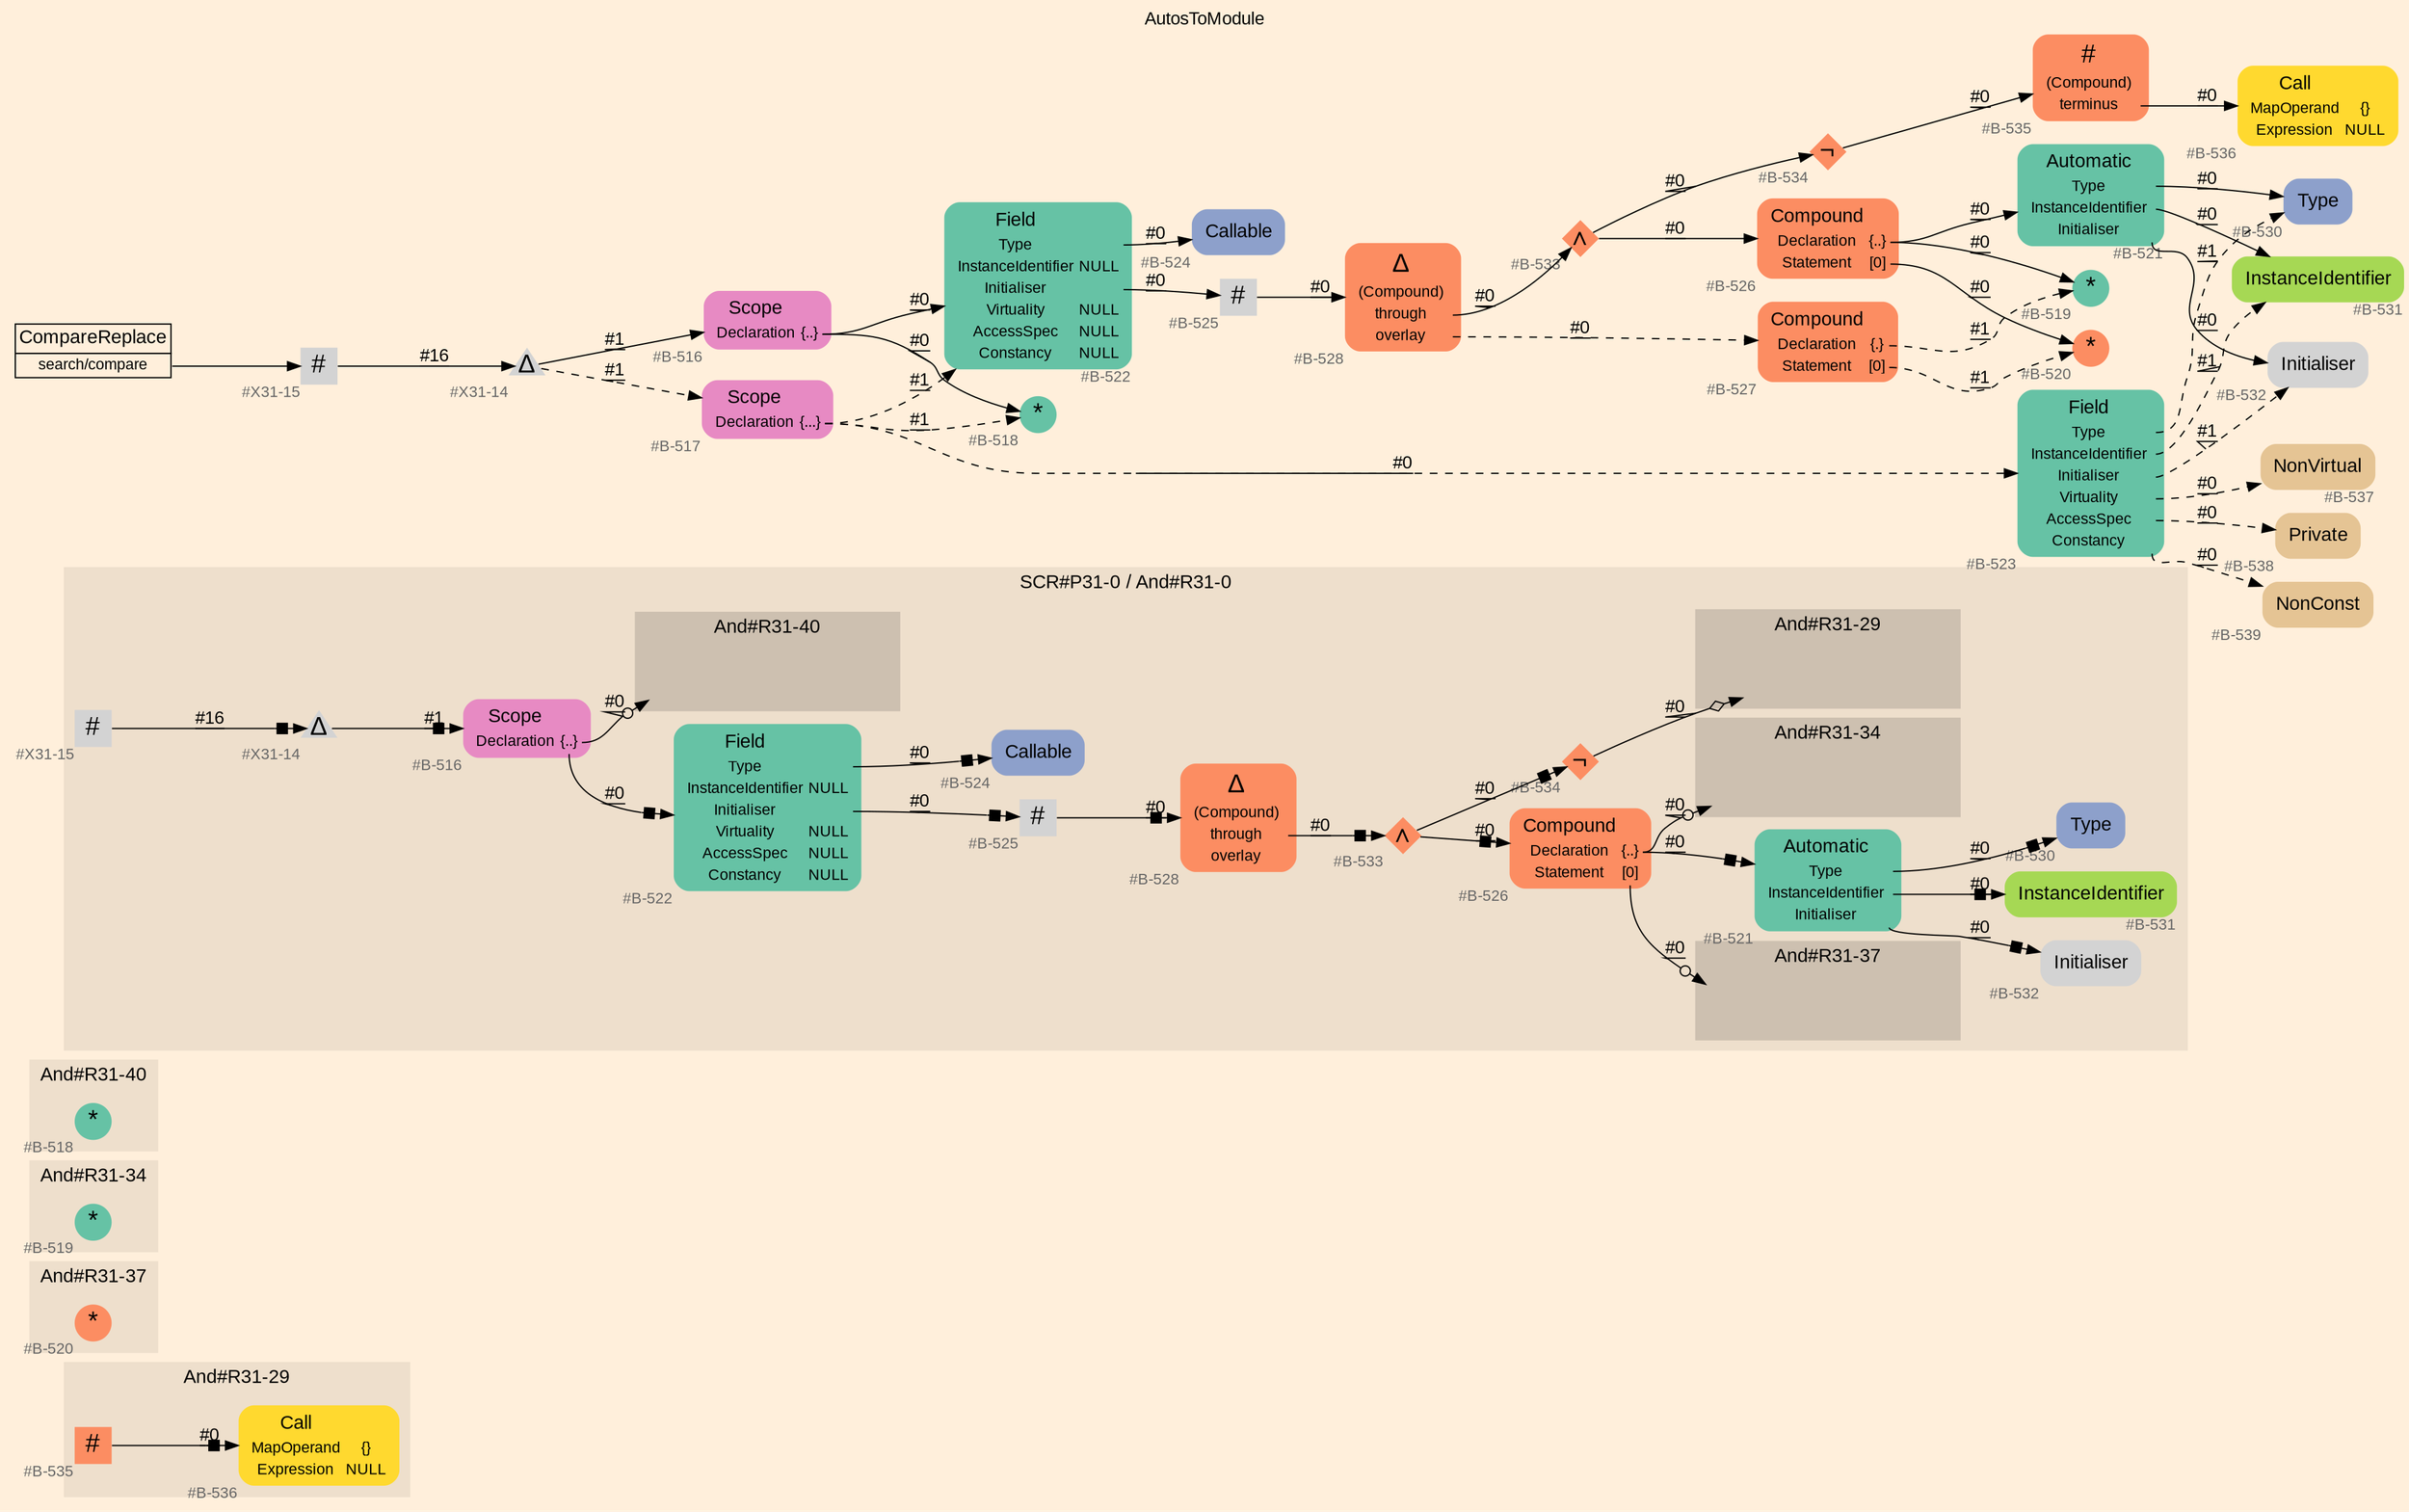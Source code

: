 digraph "AutosToModule" {
label = "AutosToModule"
labelloc = t
graph [
    rankdir = "LR"
    ranksep = 0.3
    bgcolor = antiquewhite1
    color = black
    fontcolor = black
    fontname = "Arial"
];
node [
    fontname = "Arial"
];
edge [
    fontname = "Arial"
];

// -------------------- figure And#R31-29 --------------------
// -------- region And#R31-29 ----------
subgraph "clusterAnd#R31-29" {
    label = "And#R31-29"
    style = "filled"
    color = antiquewhite2
    fontsize = "15"
    // -------- block And#R31-29/#B-535 ----------
    "And#R31-29/#B-535" [
        fillcolor = "/set28/2"
        xlabel = "#B-535"
        fontsize = "12"
        fontcolor = grey40
        shape = "square"
        label = <<FONT COLOR="black" POINT-SIZE="20">#</FONT>>
        style = "filled"
        penwidth = 0.0
        fixedsize = true
        width = 0.4
        height = 0.4
    ];
    
    // -------- block And#R31-29/#B-536 ----------
    "And#R31-29/#B-536" [
        fillcolor = "/set28/6"
        xlabel = "#B-536"
        fontsize = "12"
        fontcolor = grey40
        shape = "plaintext"
        label = <<TABLE BORDER="0" CELLBORDER="0" CELLSPACING="0">
         <TR><TD><FONT COLOR="black" POINT-SIZE="15">Call</FONT></TD></TR>
         <TR><TD><FONT COLOR="black" POINT-SIZE="12">MapOperand</FONT></TD><TD PORT="port0"><FONT COLOR="black" POINT-SIZE="12">{}</FONT></TD></TR>
         <TR><TD><FONT COLOR="black" POINT-SIZE="12">Expression</FONT></TD><TD PORT="port1"><FONT COLOR="black" POINT-SIZE="12">NULL</FONT></TD></TR>
        </TABLE>>
        style = "rounded,filled"
    ];
    
}

"And#R31-29/#B-535" -> "And#R31-29/#B-536" [
    arrowhead="normalnonebox"
    label = "#0"
    decorate = true
    color = black
    fontcolor = black
];


// -------------------- figure And#R31-37 --------------------
// -------- region And#R31-37 ----------
subgraph "clusterAnd#R31-37" {
    label = "And#R31-37"
    style = "filled"
    color = antiquewhite2
    fontsize = "15"
    // -------- block And#R31-37/#B-520 ----------
    "And#R31-37/#B-520" [
        fillcolor = "/set28/2"
        xlabel = "#B-520"
        fontsize = "12"
        fontcolor = grey40
        shape = "circle"
        label = <<FONT COLOR="black" POINT-SIZE="20">*</FONT>>
        style = "filled"
        penwidth = 0.0
        fixedsize = true
        width = 0.4
        height = 0.4
    ];
    
}


// -------------------- figure And#R31-34 --------------------
// -------- region And#R31-34 ----------
subgraph "clusterAnd#R31-34" {
    label = "And#R31-34"
    style = "filled"
    color = antiquewhite2
    fontsize = "15"
    // -------- block And#R31-34/#B-519 ----------
    "And#R31-34/#B-519" [
        fillcolor = "/set28/1"
        xlabel = "#B-519"
        fontsize = "12"
        fontcolor = grey40
        shape = "circle"
        label = <<FONT COLOR="black" POINT-SIZE="20">*</FONT>>
        style = "filled"
        penwidth = 0.0
        fixedsize = true
        width = 0.4
        height = 0.4
    ];
    
}


// -------------------- figure And#R31-40 --------------------
// -------- region And#R31-40 ----------
subgraph "clusterAnd#R31-40" {
    label = "And#R31-40"
    style = "filled"
    color = antiquewhite2
    fontsize = "15"
    // -------- block And#R31-40/#B-518 ----------
    "And#R31-40/#B-518" [
        fillcolor = "/set28/1"
        xlabel = "#B-518"
        fontsize = "12"
        fontcolor = grey40
        shape = "circle"
        label = <<FONT COLOR="black" POINT-SIZE="20">*</FONT>>
        style = "filled"
        penwidth = 0.0
        fixedsize = true
        width = 0.4
        height = 0.4
    ];
    
}


// -------------------- figure And#R31-0 --------------------
// -------- region And#R31-0 ----------
subgraph "clusterAnd#R31-0" {
    label = "SCR#P31-0 / And#R31-0"
    style = "filled"
    color = antiquewhite2
    fontsize = "15"
    // -------- block And#R31-0/#B-525 ----------
    "And#R31-0/#B-525" [
        xlabel = "#B-525"
        fontsize = "12"
        fontcolor = grey40
        shape = "square"
        label = <<FONT COLOR="black" POINT-SIZE="20">#</FONT>>
        style = "filled"
        penwidth = 0.0
        fixedsize = true
        width = 0.4
        height = 0.4
    ];
    
    // -------- block And#R31-0/#B-516 ----------
    "And#R31-0/#B-516" [
        fillcolor = "/set28/4"
        xlabel = "#B-516"
        fontsize = "12"
        fontcolor = grey40
        shape = "plaintext"
        label = <<TABLE BORDER="0" CELLBORDER="0" CELLSPACING="0">
         <TR><TD><FONT COLOR="black" POINT-SIZE="15">Scope</FONT></TD></TR>
         <TR><TD><FONT COLOR="black" POINT-SIZE="12">Declaration</FONT></TD><TD PORT="port0"><FONT COLOR="black" POINT-SIZE="12">{..}</FONT></TD></TR>
        </TABLE>>
        style = "rounded,filled"
    ];
    
    // -------- block And#R31-0/#B-521 ----------
    "And#R31-0/#B-521" [
        fillcolor = "/set28/1"
        xlabel = "#B-521"
        fontsize = "12"
        fontcolor = grey40
        shape = "plaintext"
        label = <<TABLE BORDER="0" CELLBORDER="0" CELLSPACING="0">
         <TR><TD><FONT COLOR="black" POINT-SIZE="15">Automatic</FONT></TD></TR>
         <TR><TD><FONT COLOR="black" POINT-SIZE="12">Type</FONT></TD><TD PORT="port0"></TD></TR>
         <TR><TD><FONT COLOR="black" POINT-SIZE="12">InstanceIdentifier</FONT></TD><TD PORT="port1"></TD></TR>
         <TR><TD><FONT COLOR="black" POINT-SIZE="12">Initialiser</FONT></TD><TD PORT="port2"></TD></TR>
        </TABLE>>
        style = "rounded,filled"
    ];
    
    // -------- block And#R31-0/#B-522 ----------
    "And#R31-0/#B-522" [
        fillcolor = "/set28/1"
        xlabel = "#B-522"
        fontsize = "12"
        fontcolor = grey40
        shape = "plaintext"
        label = <<TABLE BORDER="0" CELLBORDER="0" CELLSPACING="0">
         <TR><TD><FONT COLOR="black" POINT-SIZE="15">Field</FONT></TD></TR>
         <TR><TD><FONT COLOR="black" POINT-SIZE="12">Type</FONT></TD><TD PORT="port0"></TD></TR>
         <TR><TD><FONT COLOR="black" POINT-SIZE="12">InstanceIdentifier</FONT></TD><TD PORT="port1"><FONT COLOR="black" POINT-SIZE="12">NULL</FONT></TD></TR>
         <TR><TD><FONT COLOR="black" POINT-SIZE="12">Initialiser</FONT></TD><TD PORT="port2"></TD></TR>
         <TR><TD><FONT COLOR="black" POINT-SIZE="12">Virtuality</FONT></TD><TD PORT="port3"><FONT COLOR="black" POINT-SIZE="12">NULL</FONT></TD></TR>
         <TR><TD><FONT COLOR="black" POINT-SIZE="12">AccessSpec</FONT></TD><TD PORT="port4"><FONT COLOR="black" POINT-SIZE="12">NULL</FONT></TD></TR>
         <TR><TD><FONT COLOR="black" POINT-SIZE="12">Constancy</FONT></TD><TD PORT="port5"><FONT COLOR="black" POINT-SIZE="12">NULL</FONT></TD></TR>
        </TABLE>>
        style = "rounded,filled"
    ];
    
    // -------- block And#R31-0/#B-524 ----------
    "And#R31-0/#B-524" [
        fillcolor = "/set28/3"
        xlabel = "#B-524"
        fontsize = "12"
        fontcolor = grey40
        shape = "plaintext"
        label = <<TABLE BORDER="0" CELLBORDER="0" CELLSPACING="0">
         <TR><TD><FONT COLOR="black" POINT-SIZE="15">Callable</FONT></TD></TR>
        </TABLE>>
        style = "rounded,filled"
    ];
    
    // -------- block And#R31-0/#B-526 ----------
    "And#R31-0/#B-526" [
        fillcolor = "/set28/2"
        xlabel = "#B-526"
        fontsize = "12"
        fontcolor = grey40
        shape = "plaintext"
        label = <<TABLE BORDER="0" CELLBORDER="0" CELLSPACING="0">
         <TR><TD><FONT COLOR="black" POINT-SIZE="15">Compound</FONT></TD></TR>
         <TR><TD><FONT COLOR="black" POINT-SIZE="12">Declaration</FONT></TD><TD PORT="port0"><FONT COLOR="black" POINT-SIZE="12">{..}</FONT></TD></TR>
         <TR><TD><FONT COLOR="black" POINT-SIZE="12">Statement</FONT></TD><TD PORT="port1"><FONT COLOR="black" POINT-SIZE="12">[0]</FONT></TD></TR>
        </TABLE>>
        style = "rounded,filled"
    ];
    
    // -------- block And#R31-0/#B-528 ----------
    "And#R31-0/#B-528" [
        fillcolor = "/set28/2"
        xlabel = "#B-528"
        fontsize = "12"
        fontcolor = grey40
        shape = "plaintext"
        label = <<TABLE BORDER="0" CELLBORDER="0" CELLSPACING="0">
         <TR><TD><FONT COLOR="black" POINT-SIZE="20">Δ</FONT></TD></TR>
         <TR><TD><FONT COLOR="black" POINT-SIZE="12">(Compound)</FONT></TD><TD PORT="port0"></TD></TR>
         <TR><TD><FONT COLOR="black" POINT-SIZE="12">through</FONT></TD><TD PORT="port1"></TD></TR>
         <TR><TD><FONT COLOR="black" POINT-SIZE="12">overlay</FONT></TD><TD PORT="port2"></TD></TR>
        </TABLE>>
        style = "rounded,filled"
    ];
    
    // -------- block And#R31-0/#B-530 ----------
    "And#R31-0/#B-530" [
        fillcolor = "/set28/3"
        xlabel = "#B-530"
        fontsize = "12"
        fontcolor = grey40
        shape = "plaintext"
        label = <<TABLE BORDER="0" CELLBORDER="0" CELLSPACING="0">
         <TR><TD><FONT COLOR="black" POINT-SIZE="15">Type</FONT></TD></TR>
        </TABLE>>
        style = "rounded,filled"
    ];
    
    // -------- block And#R31-0/#B-531 ----------
    "And#R31-0/#B-531" [
        fillcolor = "/set28/5"
        xlabel = "#B-531"
        fontsize = "12"
        fontcolor = grey40
        shape = "plaintext"
        label = <<TABLE BORDER="0" CELLBORDER="0" CELLSPACING="0">
         <TR><TD><FONT COLOR="black" POINT-SIZE="15">InstanceIdentifier</FONT></TD></TR>
        </TABLE>>
        style = "rounded,filled"
    ];
    
    // -------- block And#R31-0/#B-532 ----------
    "And#R31-0/#B-532" [
        xlabel = "#B-532"
        fontsize = "12"
        fontcolor = grey40
        shape = "plaintext"
        label = <<TABLE BORDER="0" CELLBORDER="0" CELLSPACING="0">
         <TR><TD><FONT COLOR="black" POINT-SIZE="15">Initialiser</FONT></TD></TR>
        </TABLE>>
        style = "rounded,filled"
    ];
    
    // -------- block And#R31-0/#B-533 ----------
    "And#R31-0/#B-533" [
        fillcolor = "/set28/2"
        xlabel = "#B-533"
        fontsize = "12"
        fontcolor = grey40
        shape = "diamond"
        label = <<FONT COLOR="black" POINT-SIZE="20">∧</FONT>>
        style = "filled"
        penwidth = 0.0
        fixedsize = true
        width = 0.4
        height = 0.4
    ];
    
    // -------- block And#R31-0/#B-534 ----------
    "And#R31-0/#B-534" [
        fillcolor = "/set28/2"
        xlabel = "#B-534"
        fontsize = "12"
        fontcolor = grey40
        shape = "diamond"
        label = <<FONT COLOR="black" POINT-SIZE="20">¬</FONT>>
        style = "filled"
        penwidth = 0.0
        fixedsize = true
        width = 0.4
        height = 0.4
    ];
    
    // -------- block And#R31-0/#X31-14 ----------
    "And#R31-0/#X31-14" [
        xlabel = "#X31-14"
        fontsize = "12"
        fontcolor = grey40
        shape = "triangle"
        label = <<FONT COLOR="black" POINT-SIZE="20">Δ</FONT>>
        style = "filled"
        penwidth = 0.0
        fixedsize = true
        width = 0.4
        height = 0.4
    ];
    
    // -------- block And#R31-0/#X31-15 ----------
    "And#R31-0/#X31-15" [
        xlabel = "#X31-15"
        fontsize = "12"
        fontcolor = grey40
        shape = "square"
        label = <<FONT COLOR="black" POINT-SIZE="20">#</FONT>>
        style = "filled"
        penwidth = 0.0
        fixedsize = true
        width = 0.4
        height = 0.4
    ];
    
    // -------- region And#R31-0/And#R31-40 ----------
    subgraph "clusterAnd#R31-0/And#R31-40" {
        label = "And#R31-40"
        style = "filled"
        color = antiquewhite3
        fontsize = "15"
        // -------- block And#R31-0/And#R31-40/#B-518 ----------
        "And#R31-0/And#R31-40/#B-518" [
            fillcolor = "/set28/1"
            xlabel = "#B-518"
            fontsize = "12"
            fontcolor = grey40
            shape = "none"
            style = "invisible"
        ];
        
    }
    
    // -------- region And#R31-0/And#R31-34 ----------
    subgraph "clusterAnd#R31-0/And#R31-34" {
        label = "And#R31-34"
        style = "filled"
        color = antiquewhite3
        fontsize = "15"
        // -------- block And#R31-0/And#R31-34/#B-519 ----------
        "And#R31-0/And#R31-34/#B-519" [
            fillcolor = "/set28/1"
            xlabel = "#B-519"
            fontsize = "12"
            fontcolor = grey40
            shape = "none"
            style = "invisible"
        ];
        
    }
    
    // -------- region And#R31-0/And#R31-37 ----------
    subgraph "clusterAnd#R31-0/And#R31-37" {
        label = "And#R31-37"
        style = "filled"
        color = antiquewhite3
        fontsize = "15"
        // -------- block And#R31-0/And#R31-37/#B-520 ----------
        "And#R31-0/And#R31-37/#B-520" [
            fillcolor = "/set28/2"
            xlabel = "#B-520"
            fontsize = "12"
            fontcolor = grey40
            shape = "none"
            style = "invisible"
        ];
        
    }
    
    // -------- region And#R31-0/And#R31-29 ----------
    subgraph "clusterAnd#R31-0/And#R31-29" {
        label = "And#R31-29"
        style = "filled"
        color = antiquewhite3
        fontsize = "15"
        // -------- block And#R31-0/And#R31-29/#B-535 ----------
        "And#R31-0/And#R31-29/#B-535" [
            fillcolor = "/set28/2"
            xlabel = "#B-535"
            fontsize = "12"
            fontcolor = grey40
            shape = "none"
            style = "invisible"
        ];
        
    }
    
}

"And#R31-0/#B-525" -> "And#R31-0/#B-528" [
    arrowhead="normalnonebox"
    label = "#0"
    decorate = true
    color = black
    fontcolor = black
];

"And#R31-0/#B-516":port0 -> "And#R31-0/And#R31-40/#B-518" [
    arrowhead="normalnoneodot"
    label = "#0"
    decorate = true
    color = black
    fontcolor = black
];

"And#R31-0/#B-516":port0 -> "And#R31-0/#B-522" [
    arrowhead="normalnonebox"
    label = "#0"
    decorate = true
    color = black
    fontcolor = black
];

"And#R31-0/#B-521":port0 -> "And#R31-0/#B-530" [
    arrowhead="normalnonebox"
    label = "#0"
    decorate = true
    color = black
    fontcolor = black
];

"And#R31-0/#B-521":port1 -> "And#R31-0/#B-531" [
    arrowhead="normalnonebox"
    label = "#0"
    decorate = true
    color = black
    fontcolor = black
];

"And#R31-0/#B-521":port2 -> "And#R31-0/#B-532" [
    arrowhead="normalnonebox"
    label = "#0"
    decorate = true
    color = black
    fontcolor = black
];

"And#R31-0/#B-522":port0 -> "And#R31-0/#B-524" [
    arrowhead="normalnonebox"
    label = "#0"
    decorate = true
    color = black
    fontcolor = black
];

"And#R31-0/#B-522":port2 -> "And#R31-0/#B-525" [
    arrowhead="normalnonebox"
    label = "#0"
    decorate = true
    color = black
    fontcolor = black
];

"And#R31-0/#B-526":port0 -> "And#R31-0/And#R31-34/#B-519" [
    arrowhead="normalnoneodot"
    label = "#0"
    decorate = true
    color = black
    fontcolor = black
];

"And#R31-0/#B-526":port0 -> "And#R31-0/#B-521" [
    arrowhead="normalnonebox"
    label = "#0"
    decorate = true
    color = black
    fontcolor = black
];

"And#R31-0/#B-526":port1 -> "And#R31-0/And#R31-37/#B-520" [
    arrowhead="normalnoneodot"
    label = "#0"
    decorate = true
    color = black
    fontcolor = black
];

"And#R31-0/#B-528":port1 -> "And#R31-0/#B-533" [
    arrowhead="normalnonebox"
    label = "#0"
    decorate = true
    color = black
    fontcolor = black
];

"And#R31-0/#B-533" -> "And#R31-0/#B-534" [
    arrowhead="normalnonebox"
    label = "#0"
    decorate = true
    color = black
    fontcolor = black
];

"And#R31-0/#B-533" -> "And#R31-0/#B-526" [
    arrowhead="normalnonebox"
    label = "#0"
    decorate = true
    color = black
    fontcolor = black
];

"And#R31-0/#B-534" -> "And#R31-0/And#R31-29/#B-535" [
    arrowhead="normalnoneodiamond"
    label = "#0"
    decorate = true
    color = black
    fontcolor = black
];

"And#R31-0/#X31-14" -> "And#R31-0/#B-516" [
    arrowhead="normalnonebox"
    label = "#1"
    decorate = true
    color = black
    fontcolor = black
];

"And#R31-0/#X31-15" -> "And#R31-0/#X31-14" [
    arrowhead="normalnonebox"
    label = "#16"
    decorate = true
    color = black
    fontcolor = black
];


// -------------------- transformation figure --------------------
// -------- block CR#X31-16 ----------
"CR#X31-16" [
    fillcolor = antiquewhite1
    fontsize = "12"
    fontcolor = grey40
    shape = "plaintext"
    label = <<TABLE BORDER="0" CELLBORDER="1" CELLSPACING="0">
     <TR><TD><FONT COLOR="black" POINT-SIZE="15">CompareReplace</FONT></TD></TR>
     <TR><TD PORT="port0"><FONT COLOR="black" POINT-SIZE="12">search/compare</FONT></TD></TR>
    </TABLE>>
    style = "filled"
    color = black
];

// -------- block #X31-15 ----------
"#X31-15" [
    xlabel = "#X31-15"
    fontsize = "12"
    fontcolor = grey40
    shape = "square"
    label = <<FONT COLOR="black" POINT-SIZE="20">#</FONT>>
    style = "filled"
    penwidth = 0.0
    fixedsize = true
    width = 0.4
    height = 0.4
];

// -------- block #X31-14 ----------
"#X31-14" [
    xlabel = "#X31-14"
    fontsize = "12"
    fontcolor = grey40
    shape = "triangle"
    label = <<FONT COLOR="black" POINT-SIZE="20">Δ</FONT>>
    style = "filled"
    penwidth = 0.0
    fixedsize = true
    width = 0.4
    height = 0.4
];

// -------- block #B-516 ----------
"#B-516" [
    fillcolor = "/set28/4"
    xlabel = "#B-516"
    fontsize = "12"
    fontcolor = grey40
    shape = "plaintext"
    label = <<TABLE BORDER="0" CELLBORDER="0" CELLSPACING="0">
     <TR><TD><FONT COLOR="black" POINT-SIZE="15">Scope</FONT></TD></TR>
     <TR><TD><FONT COLOR="black" POINT-SIZE="12">Declaration</FONT></TD><TD PORT="port0"><FONT COLOR="black" POINT-SIZE="12">{..}</FONT></TD></TR>
    </TABLE>>
    style = "rounded,filled"
];

// -------- block #B-518 ----------
"#B-518" [
    fillcolor = "/set28/1"
    xlabel = "#B-518"
    fontsize = "12"
    fontcolor = grey40
    shape = "circle"
    label = <<FONT COLOR="black" POINT-SIZE="20">*</FONT>>
    style = "filled"
    penwidth = 0.0
    fixedsize = true
    width = 0.4
    height = 0.4
];

// -------- block #B-522 ----------
"#B-522" [
    fillcolor = "/set28/1"
    xlabel = "#B-522"
    fontsize = "12"
    fontcolor = grey40
    shape = "plaintext"
    label = <<TABLE BORDER="0" CELLBORDER="0" CELLSPACING="0">
     <TR><TD><FONT COLOR="black" POINT-SIZE="15">Field</FONT></TD></TR>
     <TR><TD><FONT COLOR="black" POINT-SIZE="12">Type</FONT></TD><TD PORT="port0"></TD></TR>
     <TR><TD><FONT COLOR="black" POINT-SIZE="12">InstanceIdentifier</FONT></TD><TD PORT="port1"><FONT COLOR="black" POINT-SIZE="12">NULL</FONT></TD></TR>
     <TR><TD><FONT COLOR="black" POINT-SIZE="12">Initialiser</FONT></TD><TD PORT="port2"></TD></TR>
     <TR><TD><FONT COLOR="black" POINT-SIZE="12">Virtuality</FONT></TD><TD PORT="port3"><FONT COLOR="black" POINT-SIZE="12">NULL</FONT></TD></TR>
     <TR><TD><FONT COLOR="black" POINT-SIZE="12">AccessSpec</FONT></TD><TD PORT="port4"><FONT COLOR="black" POINT-SIZE="12">NULL</FONT></TD></TR>
     <TR><TD><FONT COLOR="black" POINT-SIZE="12">Constancy</FONT></TD><TD PORT="port5"><FONT COLOR="black" POINT-SIZE="12">NULL</FONT></TD></TR>
    </TABLE>>
    style = "rounded,filled"
];

// -------- block #B-524 ----------
"#B-524" [
    fillcolor = "/set28/3"
    xlabel = "#B-524"
    fontsize = "12"
    fontcolor = grey40
    shape = "plaintext"
    label = <<TABLE BORDER="0" CELLBORDER="0" CELLSPACING="0">
     <TR><TD><FONT COLOR="black" POINT-SIZE="15">Callable</FONT></TD></TR>
    </TABLE>>
    style = "rounded,filled"
];

// -------- block #B-525 ----------
"#B-525" [
    xlabel = "#B-525"
    fontsize = "12"
    fontcolor = grey40
    shape = "square"
    label = <<FONT COLOR="black" POINT-SIZE="20">#</FONT>>
    style = "filled"
    penwidth = 0.0
    fixedsize = true
    width = 0.4
    height = 0.4
];

// -------- block #B-528 ----------
"#B-528" [
    fillcolor = "/set28/2"
    xlabel = "#B-528"
    fontsize = "12"
    fontcolor = grey40
    shape = "plaintext"
    label = <<TABLE BORDER="0" CELLBORDER="0" CELLSPACING="0">
     <TR><TD><FONT COLOR="black" POINT-SIZE="20">Δ</FONT></TD></TR>
     <TR><TD><FONT COLOR="black" POINT-SIZE="12">(Compound)</FONT></TD><TD PORT="port0"></TD></TR>
     <TR><TD><FONT COLOR="black" POINT-SIZE="12">through</FONT></TD><TD PORT="port1"></TD></TR>
     <TR><TD><FONT COLOR="black" POINT-SIZE="12">overlay</FONT></TD><TD PORT="port2"></TD></TR>
    </TABLE>>
    style = "rounded,filled"
];

// -------- block #B-533 ----------
"#B-533" [
    fillcolor = "/set28/2"
    xlabel = "#B-533"
    fontsize = "12"
    fontcolor = grey40
    shape = "diamond"
    label = <<FONT COLOR="black" POINT-SIZE="20">∧</FONT>>
    style = "filled"
    penwidth = 0.0
    fixedsize = true
    width = 0.4
    height = 0.4
];

// -------- block #B-534 ----------
"#B-534" [
    fillcolor = "/set28/2"
    xlabel = "#B-534"
    fontsize = "12"
    fontcolor = grey40
    shape = "diamond"
    label = <<FONT COLOR="black" POINT-SIZE="20">¬</FONT>>
    style = "filled"
    penwidth = 0.0
    fixedsize = true
    width = 0.4
    height = 0.4
];

// -------- block #B-535 ----------
"#B-535" [
    fillcolor = "/set28/2"
    xlabel = "#B-535"
    fontsize = "12"
    fontcolor = grey40
    shape = "plaintext"
    label = <<TABLE BORDER="0" CELLBORDER="0" CELLSPACING="0">
     <TR><TD><FONT COLOR="black" POINT-SIZE="20">#</FONT></TD></TR>
     <TR><TD><FONT COLOR="black" POINT-SIZE="12">(Compound)</FONT></TD><TD PORT="port0"></TD></TR>
     <TR><TD><FONT COLOR="black" POINT-SIZE="12">terminus</FONT></TD><TD PORT="port1"></TD></TR>
    </TABLE>>
    style = "rounded,filled"
];

// -------- block #B-536 ----------
"#B-536" [
    fillcolor = "/set28/6"
    xlabel = "#B-536"
    fontsize = "12"
    fontcolor = grey40
    shape = "plaintext"
    label = <<TABLE BORDER="0" CELLBORDER="0" CELLSPACING="0">
     <TR><TD><FONT COLOR="black" POINT-SIZE="15">Call</FONT></TD></TR>
     <TR><TD><FONT COLOR="black" POINT-SIZE="12">MapOperand</FONT></TD><TD PORT="port0"><FONT COLOR="black" POINT-SIZE="12">{}</FONT></TD></TR>
     <TR><TD><FONT COLOR="black" POINT-SIZE="12">Expression</FONT></TD><TD PORT="port1"><FONT COLOR="black" POINT-SIZE="12">NULL</FONT></TD></TR>
    </TABLE>>
    style = "rounded,filled"
];

// -------- block #B-526 ----------
"#B-526" [
    fillcolor = "/set28/2"
    xlabel = "#B-526"
    fontsize = "12"
    fontcolor = grey40
    shape = "plaintext"
    label = <<TABLE BORDER="0" CELLBORDER="0" CELLSPACING="0">
     <TR><TD><FONT COLOR="black" POINT-SIZE="15">Compound</FONT></TD></TR>
     <TR><TD><FONT COLOR="black" POINT-SIZE="12">Declaration</FONT></TD><TD PORT="port0"><FONT COLOR="black" POINT-SIZE="12">{..}</FONT></TD></TR>
     <TR><TD><FONT COLOR="black" POINT-SIZE="12">Statement</FONT></TD><TD PORT="port1"><FONT COLOR="black" POINT-SIZE="12">[0]</FONT></TD></TR>
    </TABLE>>
    style = "rounded,filled"
];

// -------- block #B-519 ----------
"#B-519" [
    fillcolor = "/set28/1"
    xlabel = "#B-519"
    fontsize = "12"
    fontcolor = grey40
    shape = "circle"
    label = <<FONT COLOR="black" POINT-SIZE="20">*</FONT>>
    style = "filled"
    penwidth = 0.0
    fixedsize = true
    width = 0.4
    height = 0.4
];

// -------- block #B-521 ----------
"#B-521" [
    fillcolor = "/set28/1"
    xlabel = "#B-521"
    fontsize = "12"
    fontcolor = grey40
    shape = "plaintext"
    label = <<TABLE BORDER="0" CELLBORDER="0" CELLSPACING="0">
     <TR><TD><FONT COLOR="black" POINT-SIZE="15">Automatic</FONT></TD></TR>
     <TR><TD><FONT COLOR="black" POINT-SIZE="12">Type</FONT></TD><TD PORT="port0"></TD></TR>
     <TR><TD><FONT COLOR="black" POINT-SIZE="12">InstanceIdentifier</FONT></TD><TD PORT="port1"></TD></TR>
     <TR><TD><FONT COLOR="black" POINT-SIZE="12">Initialiser</FONT></TD><TD PORT="port2"></TD></TR>
    </TABLE>>
    style = "rounded,filled"
];

// -------- block #B-530 ----------
"#B-530" [
    fillcolor = "/set28/3"
    xlabel = "#B-530"
    fontsize = "12"
    fontcolor = grey40
    shape = "plaintext"
    label = <<TABLE BORDER="0" CELLBORDER="0" CELLSPACING="0">
     <TR><TD><FONT COLOR="black" POINT-SIZE="15">Type</FONT></TD></TR>
    </TABLE>>
    style = "rounded,filled"
];

// -------- block #B-531 ----------
"#B-531" [
    fillcolor = "/set28/5"
    xlabel = "#B-531"
    fontsize = "12"
    fontcolor = grey40
    shape = "plaintext"
    label = <<TABLE BORDER="0" CELLBORDER="0" CELLSPACING="0">
     <TR><TD><FONT COLOR="black" POINT-SIZE="15">InstanceIdentifier</FONT></TD></TR>
    </TABLE>>
    style = "rounded,filled"
];

// -------- block #B-532 ----------
"#B-532" [
    xlabel = "#B-532"
    fontsize = "12"
    fontcolor = grey40
    shape = "plaintext"
    label = <<TABLE BORDER="0" CELLBORDER="0" CELLSPACING="0">
     <TR><TD><FONT COLOR="black" POINT-SIZE="15">Initialiser</FONT></TD></TR>
    </TABLE>>
    style = "rounded,filled"
];

// -------- block #B-520 ----------
"#B-520" [
    fillcolor = "/set28/2"
    xlabel = "#B-520"
    fontsize = "12"
    fontcolor = grey40
    shape = "circle"
    label = <<FONT COLOR="black" POINT-SIZE="20">*</FONT>>
    style = "filled"
    penwidth = 0.0
    fixedsize = true
    width = 0.4
    height = 0.4
];

// -------- block #B-527 ----------
"#B-527" [
    fillcolor = "/set28/2"
    xlabel = "#B-527"
    fontsize = "12"
    fontcolor = grey40
    shape = "plaintext"
    label = <<TABLE BORDER="0" CELLBORDER="0" CELLSPACING="0">
     <TR><TD><FONT COLOR="black" POINT-SIZE="15">Compound</FONT></TD></TR>
     <TR><TD><FONT COLOR="black" POINT-SIZE="12">Declaration</FONT></TD><TD PORT="port0"><FONT COLOR="black" POINT-SIZE="12">{.}</FONT></TD></TR>
     <TR><TD><FONT COLOR="black" POINT-SIZE="12">Statement</FONT></TD><TD PORT="port1"><FONT COLOR="black" POINT-SIZE="12">[0]</FONT></TD></TR>
    </TABLE>>
    style = "rounded,filled"
];

// -------- block #B-517 ----------
"#B-517" [
    fillcolor = "/set28/4"
    xlabel = "#B-517"
    fontsize = "12"
    fontcolor = grey40
    shape = "plaintext"
    label = <<TABLE BORDER="0" CELLBORDER="0" CELLSPACING="0">
     <TR><TD><FONT COLOR="black" POINT-SIZE="15">Scope</FONT></TD></TR>
     <TR><TD><FONT COLOR="black" POINT-SIZE="12">Declaration</FONT></TD><TD PORT="port0"><FONT COLOR="black" POINT-SIZE="12">{...}</FONT></TD></TR>
    </TABLE>>
    style = "rounded,filled"
];

// -------- block #B-523 ----------
"#B-523" [
    fillcolor = "/set28/1"
    xlabel = "#B-523"
    fontsize = "12"
    fontcolor = grey40
    shape = "plaintext"
    label = <<TABLE BORDER="0" CELLBORDER="0" CELLSPACING="0">
     <TR><TD><FONT COLOR="black" POINT-SIZE="15">Field</FONT></TD></TR>
     <TR><TD><FONT COLOR="black" POINT-SIZE="12">Type</FONT></TD><TD PORT="port0"></TD></TR>
     <TR><TD><FONT COLOR="black" POINT-SIZE="12">InstanceIdentifier</FONT></TD><TD PORT="port1"></TD></TR>
     <TR><TD><FONT COLOR="black" POINT-SIZE="12">Initialiser</FONT></TD><TD PORT="port2"></TD></TR>
     <TR><TD><FONT COLOR="black" POINT-SIZE="12">Virtuality</FONT></TD><TD PORT="port3"></TD></TR>
     <TR><TD><FONT COLOR="black" POINT-SIZE="12">AccessSpec</FONT></TD><TD PORT="port4"></TD></TR>
     <TR><TD><FONT COLOR="black" POINT-SIZE="12">Constancy</FONT></TD><TD PORT="port5"></TD></TR>
    </TABLE>>
    style = "rounded,filled"
];

// -------- block #B-537 ----------
"#B-537" [
    fillcolor = "/set28/7"
    xlabel = "#B-537"
    fontsize = "12"
    fontcolor = grey40
    shape = "plaintext"
    label = <<TABLE BORDER="0" CELLBORDER="0" CELLSPACING="0">
     <TR><TD><FONT COLOR="black" POINT-SIZE="15">NonVirtual</FONT></TD></TR>
    </TABLE>>
    style = "rounded,filled"
];

// -------- block #B-538 ----------
"#B-538" [
    fillcolor = "/set28/7"
    xlabel = "#B-538"
    fontsize = "12"
    fontcolor = grey40
    shape = "plaintext"
    label = <<TABLE BORDER="0" CELLBORDER="0" CELLSPACING="0">
     <TR><TD><FONT COLOR="black" POINT-SIZE="15">Private</FONT></TD></TR>
    </TABLE>>
    style = "rounded,filled"
];

// -------- block #B-539 ----------
"#B-539" [
    fillcolor = "/set28/7"
    xlabel = "#B-539"
    fontsize = "12"
    fontcolor = grey40
    shape = "plaintext"
    label = <<TABLE BORDER="0" CELLBORDER="0" CELLSPACING="0">
     <TR><TD><FONT COLOR="black" POINT-SIZE="15">NonConst</FONT></TD></TR>
    </TABLE>>
    style = "rounded,filled"
];

"CR#X31-16":port0 -> "#X31-15" [
    label = ""
    decorate = true
    color = black
    fontcolor = black
];

"#X31-15" -> "#X31-14" [
    label = "#16"
    decorate = true
    color = black
    fontcolor = black
];

"#X31-14" -> "#B-516" [
    label = "#1"
    decorate = true
    color = black
    fontcolor = black
];

"#X31-14" -> "#B-517" [
    style="dashed"
    label = "#1"
    decorate = true
    color = black
    fontcolor = black
];

"#B-516":port0 -> "#B-518" [
    label = "#0"
    decorate = true
    color = black
    fontcolor = black
];

"#B-516":port0 -> "#B-522" [
    label = "#0"
    decorate = true
    color = black
    fontcolor = black
];

"#B-522":port0 -> "#B-524" [
    label = "#0"
    decorate = true
    color = black
    fontcolor = black
];

"#B-522":port2 -> "#B-525" [
    label = "#0"
    decorate = true
    color = black
    fontcolor = black
];

"#B-525" -> "#B-528" [
    label = "#0"
    decorate = true
    color = black
    fontcolor = black
];

"#B-528":port1 -> "#B-533" [
    label = "#0"
    decorate = true
    color = black
    fontcolor = black
];

"#B-528":port2 -> "#B-527" [
    style="dashed"
    label = "#0"
    decorate = true
    color = black
    fontcolor = black
];

"#B-533" -> "#B-534" [
    label = "#0"
    decorate = true
    color = black
    fontcolor = black
];

"#B-533" -> "#B-526" [
    label = "#0"
    decorate = true
    color = black
    fontcolor = black
];

"#B-534" -> "#B-535" [
    label = "#0"
    decorate = true
    color = black
    fontcolor = black
];

"#B-535":port1 -> "#B-536" [
    label = "#0"
    decorate = true
    color = black
    fontcolor = black
];

"#B-526":port0 -> "#B-519" [
    label = "#0"
    decorate = true
    color = black
    fontcolor = black
];

"#B-526":port0 -> "#B-521" [
    label = "#0"
    decorate = true
    color = black
    fontcolor = black
];

"#B-526":port1 -> "#B-520" [
    label = "#0"
    decorate = true
    color = black
    fontcolor = black
];

"#B-521":port0 -> "#B-530" [
    label = "#0"
    decorate = true
    color = black
    fontcolor = black
];

"#B-521":port1 -> "#B-531" [
    label = "#0"
    decorate = true
    color = black
    fontcolor = black
];

"#B-521":port2 -> "#B-532" [
    label = "#0"
    decorate = true
    color = black
    fontcolor = black
];

"#B-527":port0 -> "#B-519" [
    style="dashed"
    label = "#1"
    decorate = true
    color = black
    fontcolor = black
];

"#B-527":port1 -> "#B-520" [
    style="dashed"
    label = "#1"
    decorate = true
    color = black
    fontcolor = black
];

"#B-517":port0 -> "#B-518" [
    style="dashed"
    label = "#1"
    decorate = true
    color = black
    fontcolor = black
];

"#B-517":port0 -> "#B-522" [
    style="dashed"
    label = "#1"
    decorate = true
    color = black
    fontcolor = black
];

"#B-517":port0 -> "#B-523" [
    style="dashed"
    label = "#0"
    decorate = true
    color = black
    fontcolor = black
];

"#B-523":port0 -> "#B-530" [
    style="dashed"
    label = "#1"
    decorate = true
    color = black
    fontcolor = black
];

"#B-523":port1 -> "#B-531" [
    style="dashed"
    label = "#1"
    decorate = true
    color = black
    fontcolor = black
];

"#B-523":port2 -> "#B-532" [
    style="dashed"
    label = "#1"
    decorate = true
    color = black
    fontcolor = black
];

"#B-523":port3 -> "#B-537" [
    style="dashed"
    label = "#0"
    decorate = true
    color = black
    fontcolor = black
];

"#B-523":port4 -> "#B-538" [
    style="dashed"
    label = "#0"
    decorate = true
    color = black
    fontcolor = black
];

"#B-523":port5 -> "#B-539" [
    style="dashed"
    label = "#0"
    decorate = true
    color = black
    fontcolor = black
];


}
